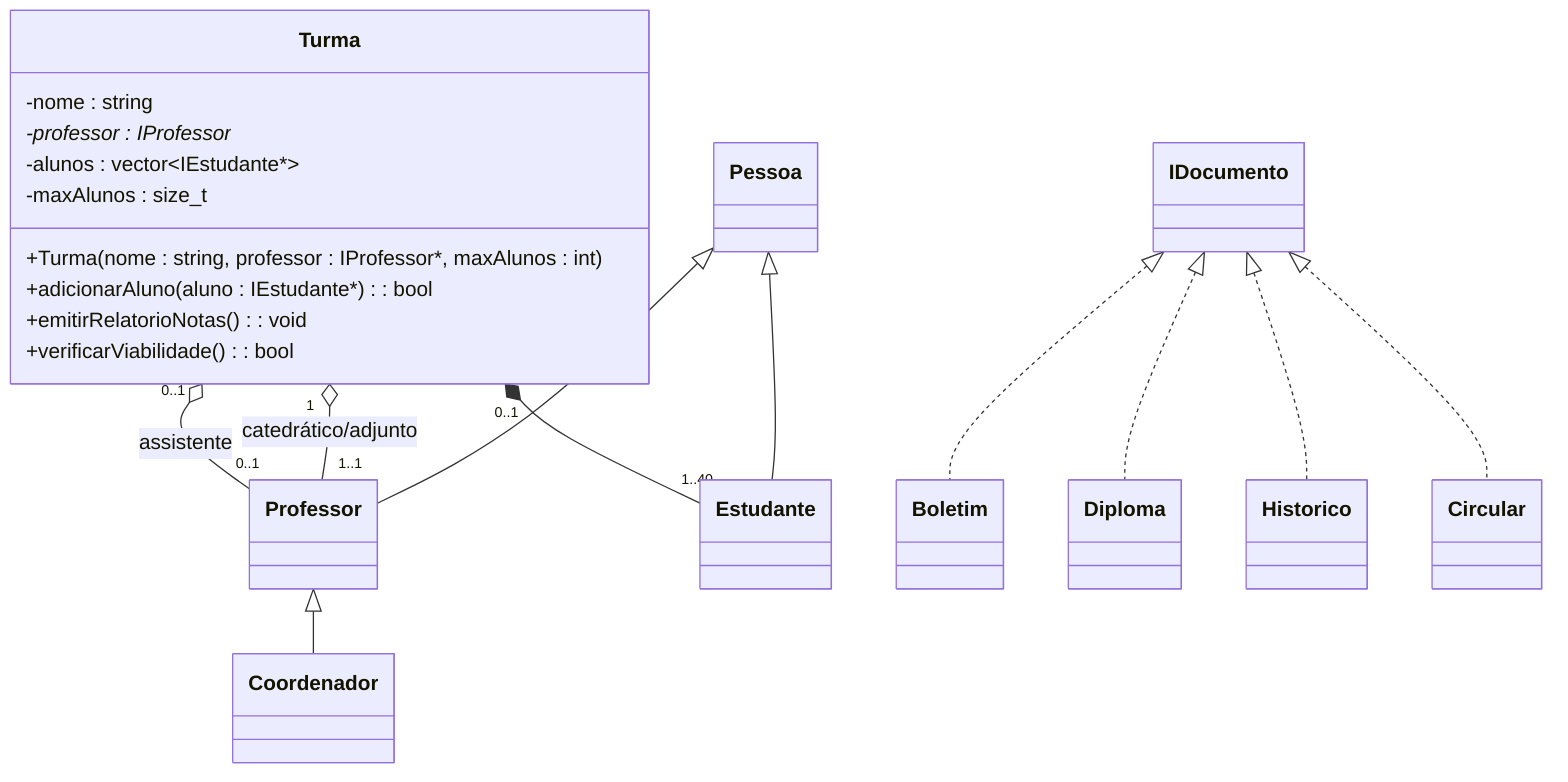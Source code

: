 classDiagram

Pessoa <|-- Professor
Pessoa <|-- Estudante
Professor <|-- Coordenador
Turma "1" o-- "1..1" Professor : catedrático/adjunto
Turma "0..1" o-- "0..1" Professor : assistente
Turma "0..1" *-- "1..40" Estudante

%% Comentário: Uma turma é considerada viável se tiver pelo menos 20 estudantes matriculados.
  %% Essa lógica será implementada no método verificarViabilidade() da classe Turma.

%% Documentos do Estudante
IDocumento <|.. Boletim
IDocumento <|.. Diploma
IDocumento <|.. Historico

%% Documentos Institucionais
IDocumento <|.. Circular


    class Turma {
        -nome : string
        -professor : IProfessor*
        -alunos : vector~IEstudante*~
        -maxAlunos : size_t
        +Turma(nome : string, professor : IProfessor*, maxAlunos : int)
        +adicionarAluno(aluno : IEstudante*) : bool
        +emitirRelatorioNotas() : void
	+verificarViabilidade() : bool
    }